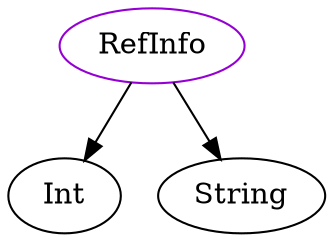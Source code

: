 digraph refinfo{
RefInfo -> Int;
RefInfo -> String;
RefInfo	[shape=oval, color=darkviolet, label="RefInfo"];
}
